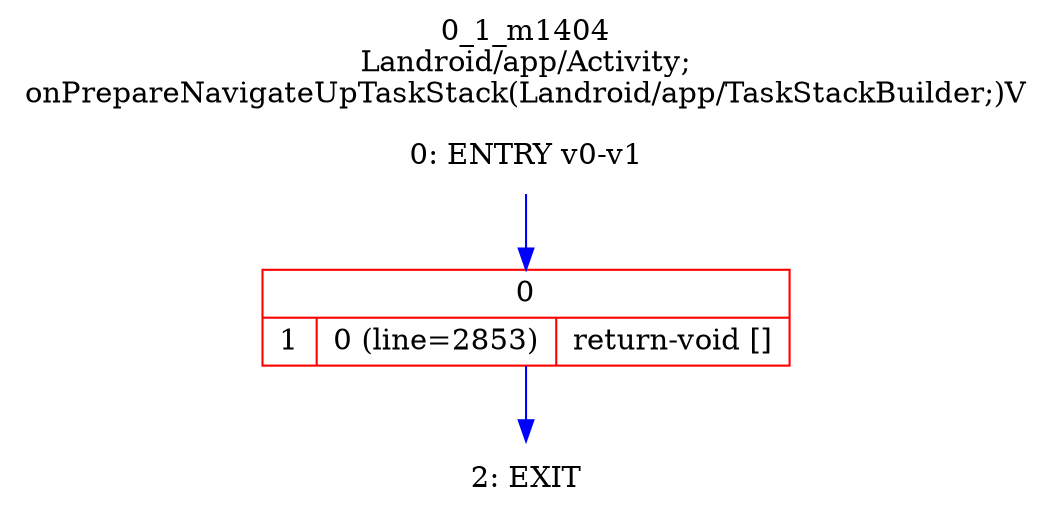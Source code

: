 digraph G {
rankdir=UD;
labelloc=t;
label="0_1_m1404\nLandroid/app/Activity;
onPrepareNavigateUpTaskStack(Landroid/app/TaskStackBuilder;)V";
0[label="0: ENTRY v0-v1",shape=plaintext];
1[label="{0|{1|0 (line=2853)|return-void []\l}}",shape=record, color=red];
2[label="2: EXIT",shape=plaintext];
0->1 [color=blue, fontcolor=blue,weight=100, taillabel=""];
1->2 [color=blue, fontcolor=blue,weight=100, taillabel=""];
}
